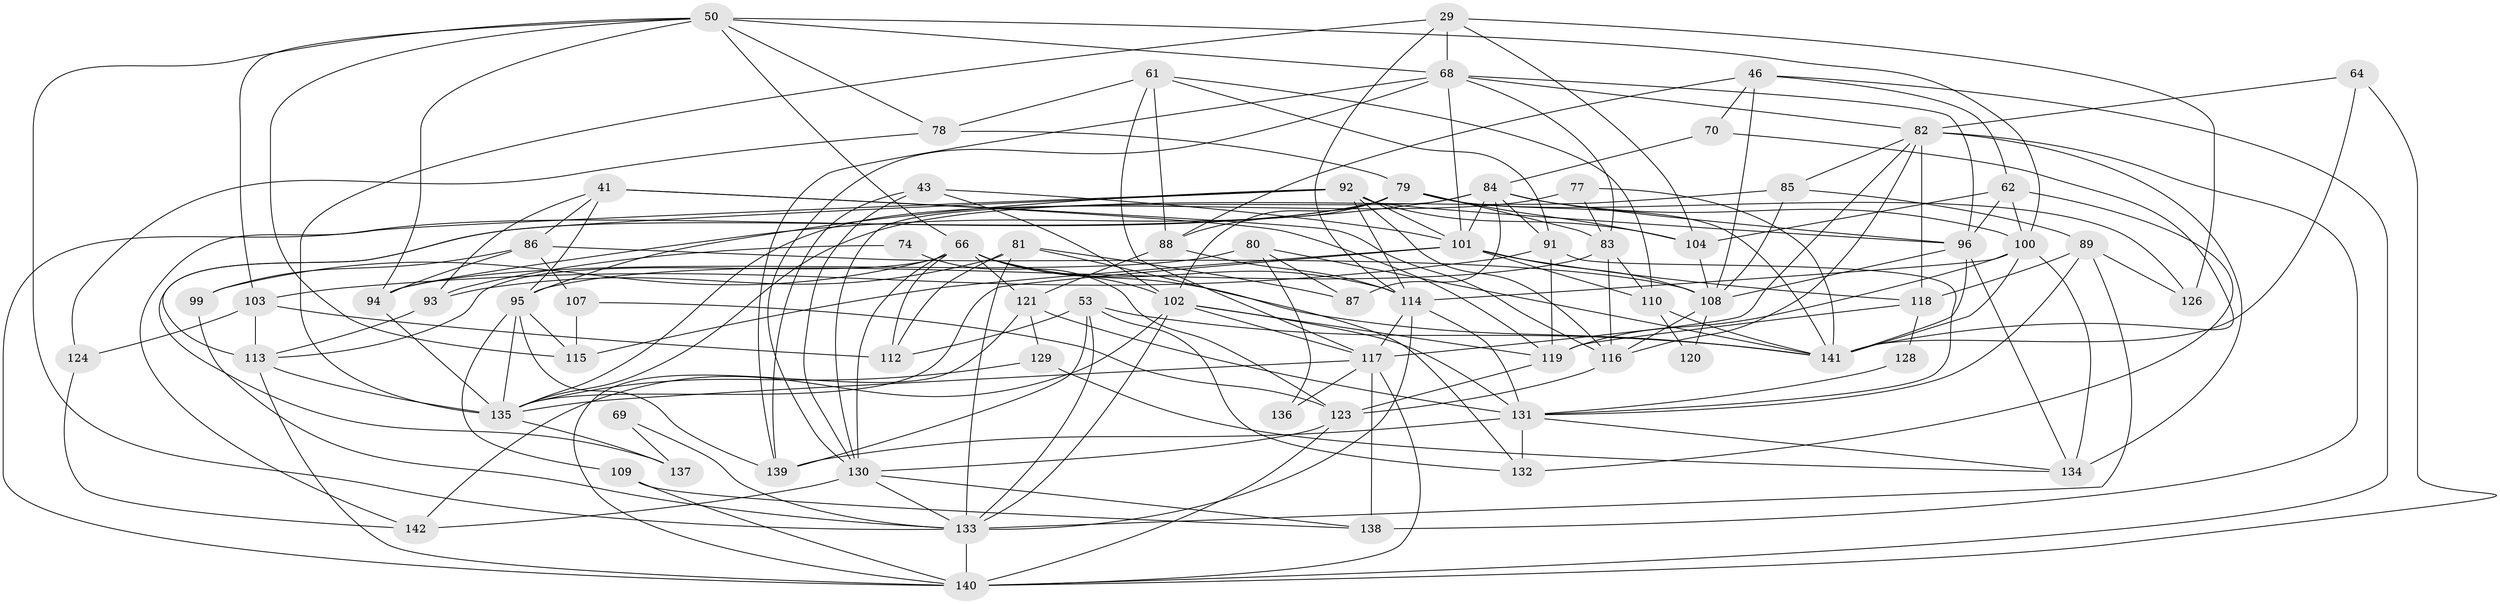 // original degree distribution, {3: 0.33098591549295775, 4: 0.30985915492957744, 2: 0.07746478873239436, 7: 0.04225352112676056, 5: 0.13380281690140844, 6: 0.09859154929577464, 8: 0.007042253521126761}
// Generated by graph-tools (version 1.1) at 2025/50/03/09/25 04:50:35]
// undirected, 71 vertices, 192 edges
graph export_dot {
graph [start="1"]
  node [color=gray90,style=filled];
  29 [super="+14"];
  41 [super="+6"];
  43;
  46 [super="+13"];
  50 [super="+5"];
  53 [super="+22"];
  61;
  62 [super="+31"];
  64;
  66 [super="+20+45"];
  68 [super="+48+56+55"];
  69;
  70;
  74;
  77;
  78;
  79 [super="+38+49"];
  80 [super="+21"];
  81 [super="+33"];
  82 [super="+12"];
  83 [super="+59"];
  84 [super="+65+73"];
  85;
  86 [super="+4"];
  87;
  88;
  89 [super="+11"];
  91 [super="+63"];
  92 [super="+30+39"];
  93;
  94;
  95 [super="+71"];
  96 [super="+35"];
  99;
  100 [super="+97"];
  101 [super="+67"];
  102 [super="+52+58+57"];
  103;
  104 [super="+3"];
  107;
  108 [super="+72"];
  109;
  110 [super="+23"];
  112;
  113 [super="+16"];
  114 [super="+75"];
  115 [super="+10"];
  116 [super="+34"];
  117 [super="+98"];
  118 [super="+27+54"];
  119 [super="+19"];
  120;
  121;
  123;
  124;
  126;
  128;
  129 [super="+51"];
  130 [super="+47+111"];
  131 [super="+17+122+15"];
  132;
  133 [super="+26+127"];
  134;
  135 [super="+90+28"];
  136;
  137;
  138 [super="+42"];
  139;
  140 [super="+106+105"];
  141 [super="+37"];
  142;
  29 -- 104;
  29 -- 126;
  29 -- 135;
  29 -- 114;
  29 -- 68;
  41 -- 86;
  41 -- 116;
  41 -- 119;
  41 -- 93;
  41 -- 95;
  43 -- 139;
  43 -- 130;
  43 -- 102;
  43 -- 101;
  46 -- 88;
  46 -- 70;
  46 -- 62;
  46 -- 108;
  46 -- 140;
  50 -- 103;
  50 -- 78;
  50 -- 133 [weight=2];
  50 -- 115;
  50 -- 100 [weight=2];
  50 -- 94;
  50 -- 66 [weight=2];
  50 -- 68;
  53 -- 141;
  53 -- 139 [weight=2];
  53 -- 112;
  53 -- 132;
  53 -- 133 [weight=2];
  61 -- 88;
  61 -- 110;
  61 -- 78;
  61 -- 117;
  61 -- 91;
  62 -- 100;
  62 -- 104;
  62 -- 96;
  62 -- 132;
  64 -- 82;
  64 -- 140;
  64 -- 141;
  66 -- 121;
  66 -- 141;
  66 -- 112;
  66 -- 113;
  66 -- 130;
  66 -- 99;
  66 -- 114;
  66 -- 102;
  68 -- 139;
  68 -- 83;
  68 -- 96;
  68 -- 101 [weight=2];
  68 -- 82;
  68 -- 130;
  69 -- 137;
  69 -- 133;
  70 -- 84;
  70 -- 141;
  74 -- 93;
  74 -- 123;
  77 -- 83;
  77 -- 141;
  77 -- 135;
  78 -- 79;
  78 -- 124;
  79 -- 140;
  79 -- 83;
  79 -- 88;
  79 -- 104;
  79 -- 137;
  79 -- 141;
  79 -- 126;
  79 -- 102;
  80 -- 87;
  80 -- 136;
  80 -- 94;
  80 -- 141;
  81 -- 132;
  81 -- 87;
  81 -- 112;
  81 -- 93;
  81 -- 133;
  82 -- 85;
  82 -- 138 [weight=2];
  82 -- 117;
  82 -- 134;
  82 -- 118 [weight=2];
  82 -- 116;
  83 -- 110 [weight=2];
  83 -- 116;
  83 -- 95;
  84 -- 94;
  84 -- 101;
  84 -- 96;
  84 -- 100;
  84 -- 91;
  84 -- 87;
  84 -- 130 [weight=2];
  85 -- 108;
  85 -- 89;
  85 -- 135;
  86 -- 107;
  86 -- 99;
  86 -- 94;
  86 -- 108;
  88 -- 114;
  88 -- 121;
  89 -- 131;
  89 -- 126;
  89 -- 118;
  89 -- 133;
  91 -- 103;
  91 -- 131;
  91 -- 119;
  92 -- 104;
  92 -- 114 [weight=2];
  92 -- 113;
  92 -- 116;
  92 -- 95;
  92 -- 142;
  92 -- 96;
  92 -- 101;
  93 -- 113;
  94 -- 135;
  95 -- 135 [weight=2];
  95 -- 115;
  95 -- 139;
  95 -- 109;
  96 -- 141;
  96 -- 108;
  96 -- 134;
  99 -- 133;
  100 -- 114;
  100 -- 134;
  100 -- 119;
  100 -- 141;
  101 -- 115;
  101 -- 135;
  101 -- 108;
  101 -- 110;
  101 -- 118;
  102 -- 133 [weight=2];
  102 -- 117;
  102 -- 131;
  102 -- 119;
  102 -- 142;
  103 -- 124;
  103 -- 113;
  103 -- 112;
  104 -- 108;
  107 -- 115;
  107 -- 123;
  108 -- 116 [weight=2];
  108 -- 120;
  109 -- 138;
  109 -- 140;
  110 -- 120;
  110 -- 141;
  113 -- 140 [weight=2];
  113 -- 135;
  114 -- 131;
  114 -- 133;
  114 -- 117;
  116 -- 123;
  117 -- 135;
  117 -- 140 [weight=2];
  117 -- 136;
  117 -- 138 [weight=2];
  118 -- 128;
  118 -- 119;
  119 -- 123 [weight=2];
  121 -- 129;
  121 -- 131;
  121 -- 140;
  123 -- 140;
  123 -- 130;
  124 -- 142;
  128 -- 131;
  129 -- 135;
  129 -- 134;
  130 -- 142;
  130 -- 133 [weight=2];
  130 -- 138;
  131 -- 132;
  131 -- 139;
  131 -- 134;
  133 -- 140 [weight=2];
  135 -- 137;
}
